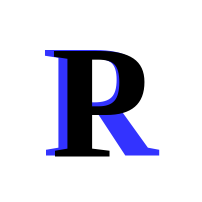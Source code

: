 <mxfile version="26.2.12">
  <diagram name="Page-1" id="qDOGrn0sC_JVhHV-qT_L">
    <mxGraphModel dx="628" dy="404" grid="1" gridSize="10" guides="1" tooltips="1" connect="1" arrows="1" fold="1" page="1" pageScale="1" pageWidth="100" pageHeight="100" math="0" shadow="0">
      <root>
        <mxCell id="0" />
        <mxCell id="1" parent="0" />
        <mxCell id="-cqWho3UK3aReYZjV8gj-11" value="R" style="text;html=1;align=center;verticalAlign=middle;whiteSpace=wrap;rounded=0;fontStyle=1;fontSize=80;fontColor=#3333FF;fontFamily=Georgia;" vertex="1" parent="1">
          <mxGeometry width="100" height="100" as="geometry" />
        </mxCell>
        <mxCell id="-cqWho3UK3aReYZjV8gj-10" value="P" style="text;html=1;align=center;verticalAlign=middle;whiteSpace=wrap;rounded=0;fontStyle=1;fontSize=80;fontFamily=Georgia;" vertex="1" parent="1">
          <mxGeometry width="100" height="100" as="geometry" />
        </mxCell>
      </root>
    </mxGraphModel>
  </diagram>
</mxfile>

